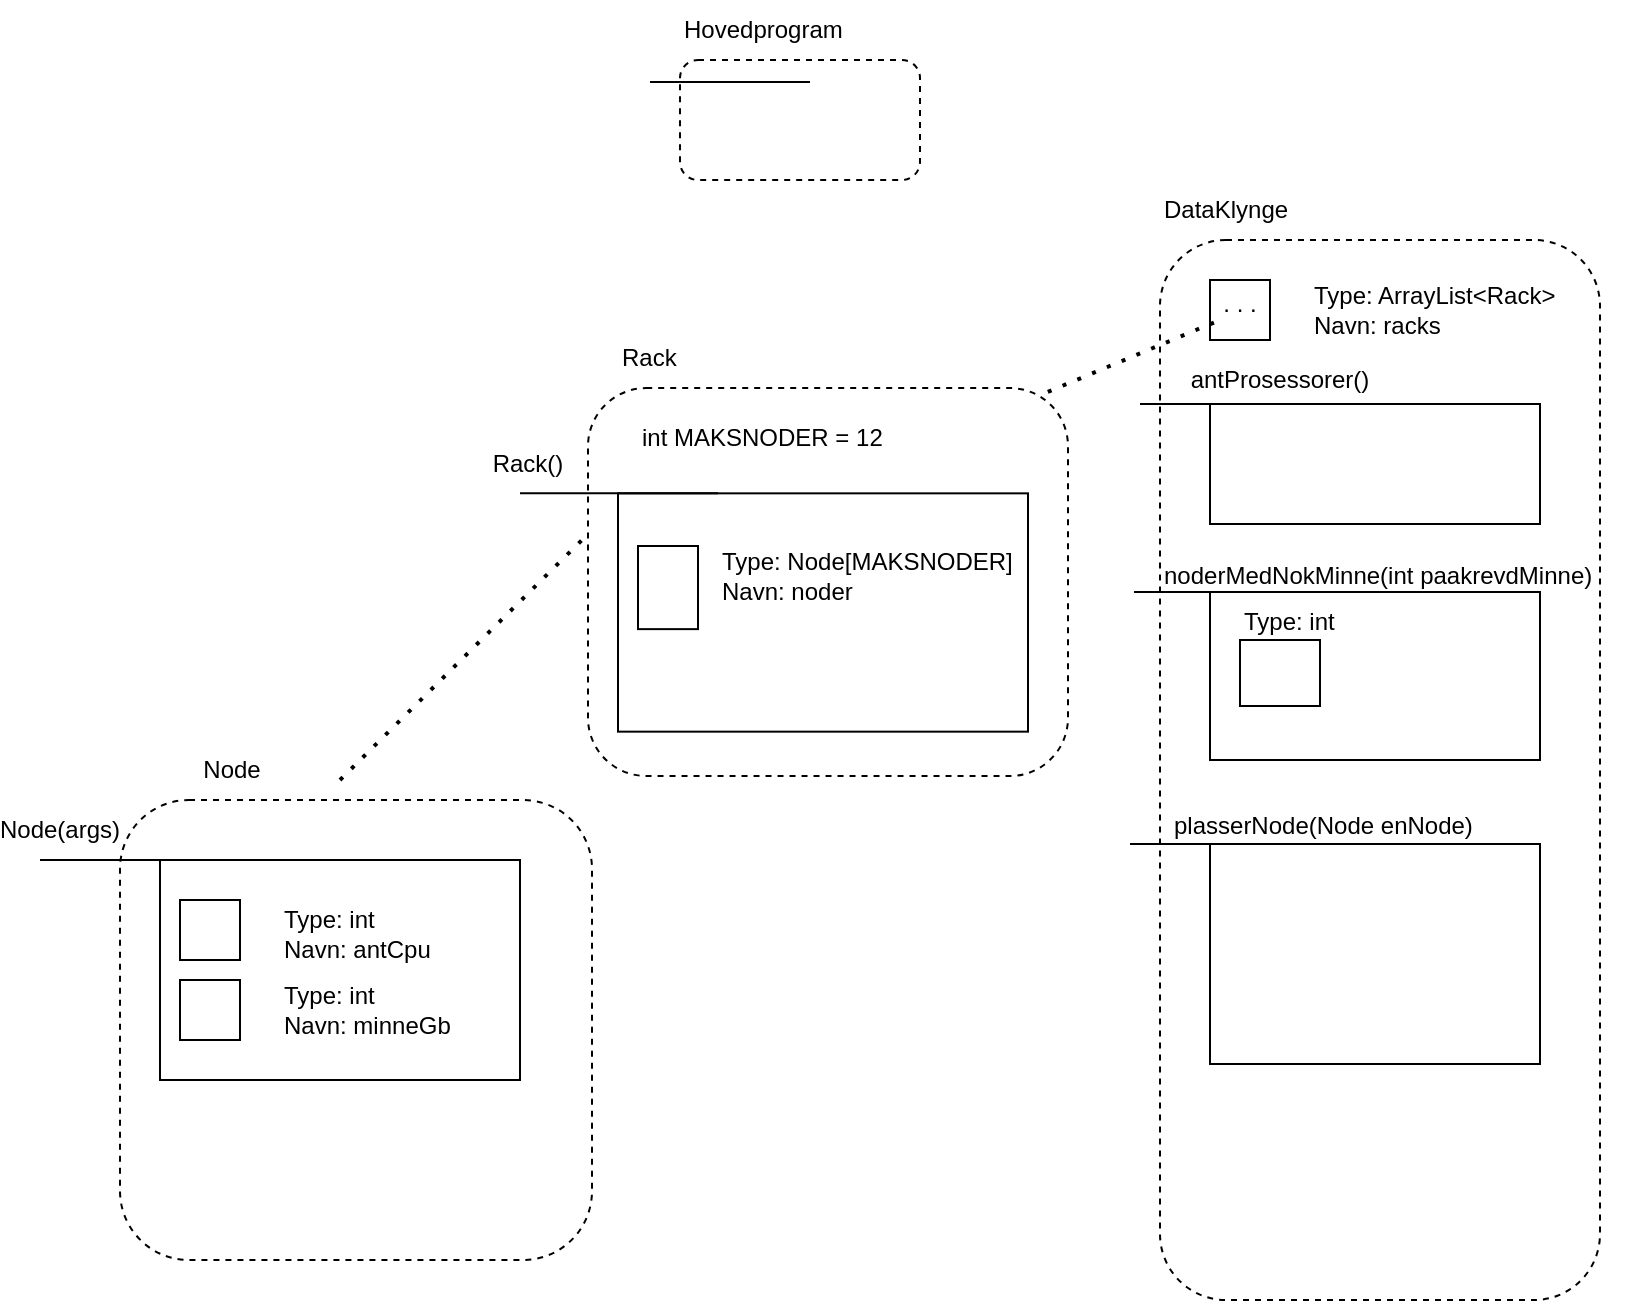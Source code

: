 <mxfile version="16.4.11" type="device"><diagram id="t5EOdP4oTlTNb_FzGG-d" name="Page-1"><mxGraphModel dx="966" dy="577" grid="1" gridSize="10" guides="1" tooltips="1" connect="1" arrows="1" fold="1" page="1" pageScale="1" pageWidth="827" pageHeight="1169" math="0" shadow="0"><root><mxCell id="0"/><mxCell id="1" parent="0"/><mxCell id="r9wkC558Mfu94JR4FRk4-17" value="" style="rounded=1;whiteSpace=wrap;html=1;dashed=1;fillColor=none;" parent="1" vertex="1"><mxGeometry x="340" y="30" width="120" height="60" as="geometry"/></mxCell><mxCell id="r9wkC558Mfu94JR4FRk4-18" value="Hovedprogram" style="text;html=1;strokeColor=none;fillColor=none;align=left;verticalAlign=middle;whiteSpace=wrap;rounded=0;dashed=1;" parent="1" vertex="1"><mxGeometry x="340" width="190" height="30" as="geometry"/></mxCell><mxCell id="r9wkC558Mfu94JR4FRk4-22" value="" style="endArrow=none;html=1;rounded=0;" parent="1" edge="1"><mxGeometry width="50" height="50" relative="1" as="geometry"><mxPoint x="325" y="41" as="sourcePoint"/><mxPoint x="405" y="41" as="targetPoint"/></mxGeometry></mxCell><mxCell id="r9wkC558Mfu94JR4FRk4-28" value="" style="rounded=1;whiteSpace=wrap;html=1;dashed=1;fillColor=none;" parent="1" vertex="1"><mxGeometry x="60" y="400" width="236" height="230" as="geometry"/></mxCell><mxCell id="r9wkC558Mfu94JR4FRk4-31" value="" style="group" parent="1" vertex="1" connectable="0"><mxGeometry x="294" y="158" width="240" height="230" as="geometry"/></mxCell><mxCell id="r9wkC558Mfu94JR4FRk4-26" value="" style="rounded=1;whiteSpace=wrap;html=1;dashed=1;fillColor=none;" parent="r9wkC558Mfu94JR4FRk4-31" vertex="1"><mxGeometry y="36.024" width="240" height="193.976" as="geometry"/></mxCell><mxCell id="r9wkC558Mfu94JR4FRk4-27" value="Rack" style="text;html=1;strokeColor=none;fillColor=none;align=left;verticalAlign=middle;whiteSpace=wrap;rounded=0;dashed=1;" parent="r9wkC558Mfu94JR4FRk4-31" vertex="1"><mxGeometry x="15" width="190" height="41.566" as="geometry"/></mxCell><mxCell id="r9wkC558Mfu94JR4FRk4-13" value="" style="rounded=0;whiteSpace=wrap;html=1;fillColor=none;" parent="r9wkC558Mfu94JR4FRk4-31" vertex="1"><mxGeometry x="25" y="115.0" width="30" height="41.566" as="geometry"/></mxCell><mxCell id="r9wkC558Mfu94JR4FRk4-14" value="&lt;div align=&quot;left&quot;&gt;Type: Node[MAKSNODER]&lt;br&gt;&lt;/div&gt;&lt;div align=&quot;left&quot;&gt;Navn: noder&lt;br&gt;&lt;/div&gt;" style="text;html=1;strokeColor=none;fillColor=none;align=left;verticalAlign=middle;whiteSpace=wrap;rounded=0;" parent="r9wkC558Mfu94JR4FRk4-31" vertex="1"><mxGeometry x="65" y="109.458" width="155" height="41.566" as="geometry"/></mxCell><mxCell id="r9wkC558Mfu94JR4FRk4-40" value="int MAKSNODER = 12" style="text;html=1;strokeColor=none;fillColor=none;align=left;verticalAlign=middle;whiteSpace=wrap;rounded=0;dashed=1;" parent="r9wkC558Mfu94JR4FRk4-31" vertex="1"><mxGeometry x="25" y="40.181" width="145" height="41.566" as="geometry"/></mxCell><mxCell id="_QeufDzCkivXVLYH6jKS-8" value="" style="rounded=0;whiteSpace=wrap;html=1;fillColor=none;" vertex="1" parent="r9wkC558Mfu94JR4FRk4-31"><mxGeometry x="15" y="88.675" width="205" height="119.157" as="geometry"/></mxCell><mxCell id="_QeufDzCkivXVLYH6jKS-9" value="" style="endArrow=none;html=1;rounded=0;" edge="1" parent="r9wkC558Mfu94JR4FRk4-31"><mxGeometry width="50" height="50" relative="1" as="geometry"><mxPoint x="-34" y="88.675" as="sourcePoint"/><mxPoint x="65" y="88.675" as="targetPoint"/></mxGeometry></mxCell><mxCell id="r9wkC558Mfu94JR4FRk4-32" value="" style="group" parent="1" vertex="1" connectable="0"><mxGeometry x="580" y="90" width="240" height="560" as="geometry"/></mxCell><mxCell id="r9wkC558Mfu94JR4FRk4-24" value="" style="rounded=1;whiteSpace=wrap;html=1;dashed=1;fillColor=none;" parent="r9wkC558Mfu94JR4FRk4-32" vertex="1"><mxGeometry y="30" width="220" height="530" as="geometry"/></mxCell><mxCell id="r9wkC558Mfu94JR4FRk4-25" value="DataKlynge" style="text;html=1;strokeColor=none;fillColor=none;align=left;verticalAlign=middle;whiteSpace=wrap;rounded=0;dashed=1;" parent="r9wkC558Mfu94JR4FRk4-32" vertex="1"><mxGeometry width="190" height="30" as="geometry"/></mxCell><mxCell id="r9wkC558Mfu94JR4FRk4-16" value="&lt;div align=&quot;left&quot;&gt;Type: ArrayList&amp;lt;Rack&amp;gt;&lt;br&gt;&lt;/div&gt;&lt;div align=&quot;left&quot;&gt;Navn: racks&lt;br&gt;&lt;/div&gt;" style="text;html=1;strokeColor=none;fillColor=none;align=left;verticalAlign=middle;whiteSpace=wrap;rounded=0;" parent="r9wkC558Mfu94JR4FRk4-32" vertex="1"><mxGeometry x="75" y="50" width="130" height="30" as="geometry"/></mxCell><mxCell id="r9wkC558Mfu94JR4FRk4-30" value=". . ." style="text;html=1;strokeColor=none;fillColor=none;align=center;verticalAlign=middle;whiteSpace=wrap;rounded=0;dashed=1;" parent="r9wkC558Mfu94JR4FRk4-32" vertex="1"><mxGeometry x="10" y="47" width="60" height="30" as="geometry"/></mxCell><mxCell id="r9wkC558Mfu94JR4FRk4-15" value="" style="rounded=0;whiteSpace=wrap;html=1;fillColor=none;" parent="r9wkC558Mfu94JR4FRk4-32" vertex="1"><mxGeometry x="25" y="50" width="30" height="30" as="geometry"/></mxCell><mxCell id="_QeufDzCkivXVLYH6jKS-14" value="" style="rounded=0;whiteSpace=wrap;html=1;fillColor=none;" vertex="1" parent="r9wkC558Mfu94JR4FRk4-32"><mxGeometry x="25" y="112" width="165" height="60" as="geometry"/></mxCell><mxCell id="_QeufDzCkivXVLYH6jKS-18" value="" style="rounded=0;whiteSpace=wrap;html=1;fillColor=none;" vertex="1" parent="r9wkC558Mfu94JR4FRk4-32"><mxGeometry x="25" y="206" width="165" height="84" as="geometry"/></mxCell><mxCell id="_QeufDzCkivXVLYH6jKS-20" value="noderMedNokMinne(int paakrevdMinne)" style="text;html=1;strokeColor=none;fillColor=none;align=left;verticalAlign=middle;whiteSpace=wrap;rounded=0;" vertex="1" parent="r9wkC558Mfu94JR4FRk4-32"><mxGeometry y="183" width="220" height="30" as="geometry"/></mxCell><mxCell id="_QeufDzCkivXVLYH6jKS-21" value="" style="rounded=0;whiteSpace=wrap;html=1;fillColor=none;" vertex="1" parent="r9wkC558Mfu94JR4FRk4-32"><mxGeometry x="40" y="230.0" width="40" height="33" as="geometry"/></mxCell><mxCell id="_QeufDzCkivXVLYH6jKS-22" value="&lt;div align=&quot;left&quot;&gt;Type: int&lt;/div&gt;" style="text;html=1;strokeColor=none;fillColor=none;align=left;verticalAlign=middle;whiteSpace=wrap;rounded=0;" vertex="1" parent="r9wkC558Mfu94JR4FRk4-32"><mxGeometry x="40" y="199.998" width="155" height="41.566" as="geometry"/></mxCell><mxCell id="_QeufDzCkivXVLYH6jKS-24" value="" style="rounded=0;whiteSpace=wrap;html=1;fillColor=none;" vertex="1" parent="r9wkC558Mfu94JR4FRk4-32"><mxGeometry x="25" y="332" width="165" height="110" as="geometry"/></mxCell><mxCell id="_QeufDzCkivXVLYH6jKS-25" value="" style="endArrow=none;html=1;rounded=0;" edge="1" parent="r9wkC558Mfu94JR4FRk4-32"><mxGeometry width="50" height="50" relative="1" as="geometry"><mxPoint x="-15" y="332" as="sourcePoint"/><mxPoint x="55" y="332" as="targetPoint"/></mxGeometry></mxCell><mxCell id="_QeufDzCkivXVLYH6jKS-26" value="plasserNode(Node enNode)" style="text;html=1;strokeColor=none;fillColor=none;align=left;verticalAlign=middle;whiteSpace=wrap;rounded=0;" vertex="1" parent="r9wkC558Mfu94JR4FRk4-32"><mxGeometry x="5" y="308" width="165" height="30" as="geometry"/></mxCell><mxCell id="r9wkC558Mfu94JR4FRk4-36" value="" style="group" parent="1" vertex="1" connectable="0"><mxGeometry x="90" y="450" width="170" height="90" as="geometry"/></mxCell><mxCell id="r9wkC558Mfu94JR4FRk4-10" value="" style="rounded=0;whiteSpace=wrap;html=1;" parent="r9wkC558Mfu94JR4FRk4-36" vertex="1"><mxGeometry width="30" height="30" as="geometry"/></mxCell><mxCell id="r9wkC558Mfu94JR4FRk4-11" value="&lt;div align=&quot;left&quot;&gt;Type: int&lt;/div&gt;&lt;div align=&quot;left&quot;&gt;Navn: antCpu&lt;br&gt;&lt;/div&gt;" style="text;html=1;strokeColor=none;fillColor=none;align=left;verticalAlign=middle;whiteSpace=wrap;rounded=0;" parent="r9wkC558Mfu94JR4FRk4-36" vertex="1"><mxGeometry x="50" y="4" width="90" height="26" as="geometry"/></mxCell><mxCell id="r9wkC558Mfu94JR4FRk4-9" value="" style="rounded=0;whiteSpace=wrap;html=1;" parent="r9wkC558Mfu94JR4FRk4-36" vertex="1"><mxGeometry y="40" width="30" height="30" as="geometry"/></mxCell><mxCell id="r9wkC558Mfu94JR4FRk4-12" value="&lt;div align=&quot;left&quot;&gt;Type: int&lt;/div&gt;&lt;div align=&quot;left&quot;&gt;Navn: minneGb&lt;br&gt;&lt;/div&gt;" style="text;html=1;strokeColor=none;fillColor=none;align=left;verticalAlign=middle;whiteSpace=wrap;rounded=0;" parent="r9wkC558Mfu94JR4FRk4-36" vertex="1"><mxGeometry x="50" y="40" width="90" height="30" as="geometry"/></mxCell><mxCell id="_QeufDzCkivXVLYH6jKS-2" value="" style="rounded=0;whiteSpace=wrap;html=1;fillColor=none;" vertex="1" parent="r9wkC558Mfu94JR4FRk4-36"><mxGeometry x="-10" y="-20" width="180" height="110" as="geometry"/></mxCell><mxCell id="r9wkC558Mfu94JR4FRk4-38" value="" style="endArrow=none;dashed=1;html=1;dashPattern=1 3;strokeWidth=2;rounded=0;exitX=0.958;exitY=0.01;exitDx=0;exitDy=0;exitPerimeter=0;" parent="1" source="r9wkC558Mfu94JR4FRk4-26" edge="1"><mxGeometry width="50" height="50" relative="1" as="geometry"><mxPoint x="480" y="210" as="sourcePoint"/><mxPoint x="610" y="160" as="targetPoint"/></mxGeometry></mxCell><mxCell id="r9wkC558Mfu94JR4FRk4-39" value="" style="endArrow=none;dashed=1;html=1;dashPattern=1 3;strokeWidth=2;rounded=0;entryX=-0.008;entryY=0.386;entryDx=0;entryDy=0;entryPerimeter=0;" parent="1" edge="1" target="r9wkC558Mfu94JR4FRk4-26"><mxGeometry width="50" height="50" relative="1" as="geometry"><mxPoint x="170" y="390" as="sourcePoint"/><mxPoint x="340" y="270.01" as="targetPoint"/></mxGeometry></mxCell><mxCell id="_QeufDzCkivXVLYH6jKS-4" value="" style="endArrow=none;html=1;rounded=0;entryX=0;entryY=0;entryDx=0;entryDy=0;" edge="1" parent="1" target="_QeufDzCkivXVLYH6jKS-2"><mxGeometry width="50" height="50" relative="1" as="geometry"><mxPoint x="20" y="430" as="sourcePoint"/><mxPoint x="50" y="430" as="targetPoint"/></mxGeometry></mxCell><mxCell id="_QeufDzCkivXVLYH6jKS-5" value="Node(args)" style="text;html=1;strokeColor=none;fillColor=none;align=center;verticalAlign=middle;whiteSpace=wrap;rounded=0;" vertex="1" parent="1"><mxGeometry y="400" width="60" height="30" as="geometry"/></mxCell><mxCell id="_QeufDzCkivXVLYH6jKS-12" value="Rack()" style="text;html=1;strokeColor=none;fillColor=none;align=center;verticalAlign=middle;whiteSpace=wrap;rounded=0;" vertex="1" parent="1"><mxGeometry x="234" y="216.67" width="60" height="30" as="geometry"/></mxCell><mxCell id="_QeufDzCkivXVLYH6jKS-13" value="Node" style="text;html=1;strokeColor=none;fillColor=none;align=center;verticalAlign=middle;whiteSpace=wrap;rounded=0;" vertex="1" parent="1"><mxGeometry x="86" y="370" width="60" height="30" as="geometry"/></mxCell><mxCell id="_QeufDzCkivXVLYH6jKS-15" value="" style="endArrow=none;html=1;rounded=0;" edge="1" parent="1"><mxGeometry width="50" height="50" relative="1" as="geometry"><mxPoint x="570" y="202" as="sourcePoint"/><mxPoint x="610" y="202" as="targetPoint"/></mxGeometry></mxCell><mxCell id="_QeufDzCkivXVLYH6jKS-17" value="antProsessorer()" style="text;html=1;strokeColor=none;fillColor=none;align=center;verticalAlign=middle;whiteSpace=wrap;rounded=0;" vertex="1" parent="1"><mxGeometry x="610" y="175" width="60" height="30" as="geometry"/></mxCell><mxCell id="_QeufDzCkivXVLYH6jKS-19" value="" style="endArrow=none;html=1;rounded=0;" edge="1" parent="1"><mxGeometry width="50" height="50" relative="1" as="geometry"><mxPoint x="567" y="296" as="sourcePoint"/><mxPoint x="637" y="296" as="targetPoint"/></mxGeometry></mxCell></root></mxGraphModel></diagram></mxfile>